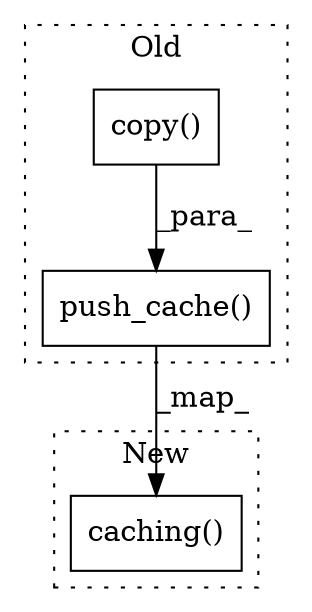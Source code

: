digraph G {
subgraph cluster0 {
1 [label="push_cache()" a="75" s="5548,5608" l="30,1" shape="box"];
3 [label="copy()" a="75" s="5583" l="25" shape="box"];
label = "Old";
style="dotted";
}
subgraph cluster1 {
2 [label="caching()" a="75" s="5798,5833" l="27,1" shape="box"];
label = "New";
style="dotted";
}
1 -> 2 [label="_map_"];
3 -> 1 [label="_para_"];
}